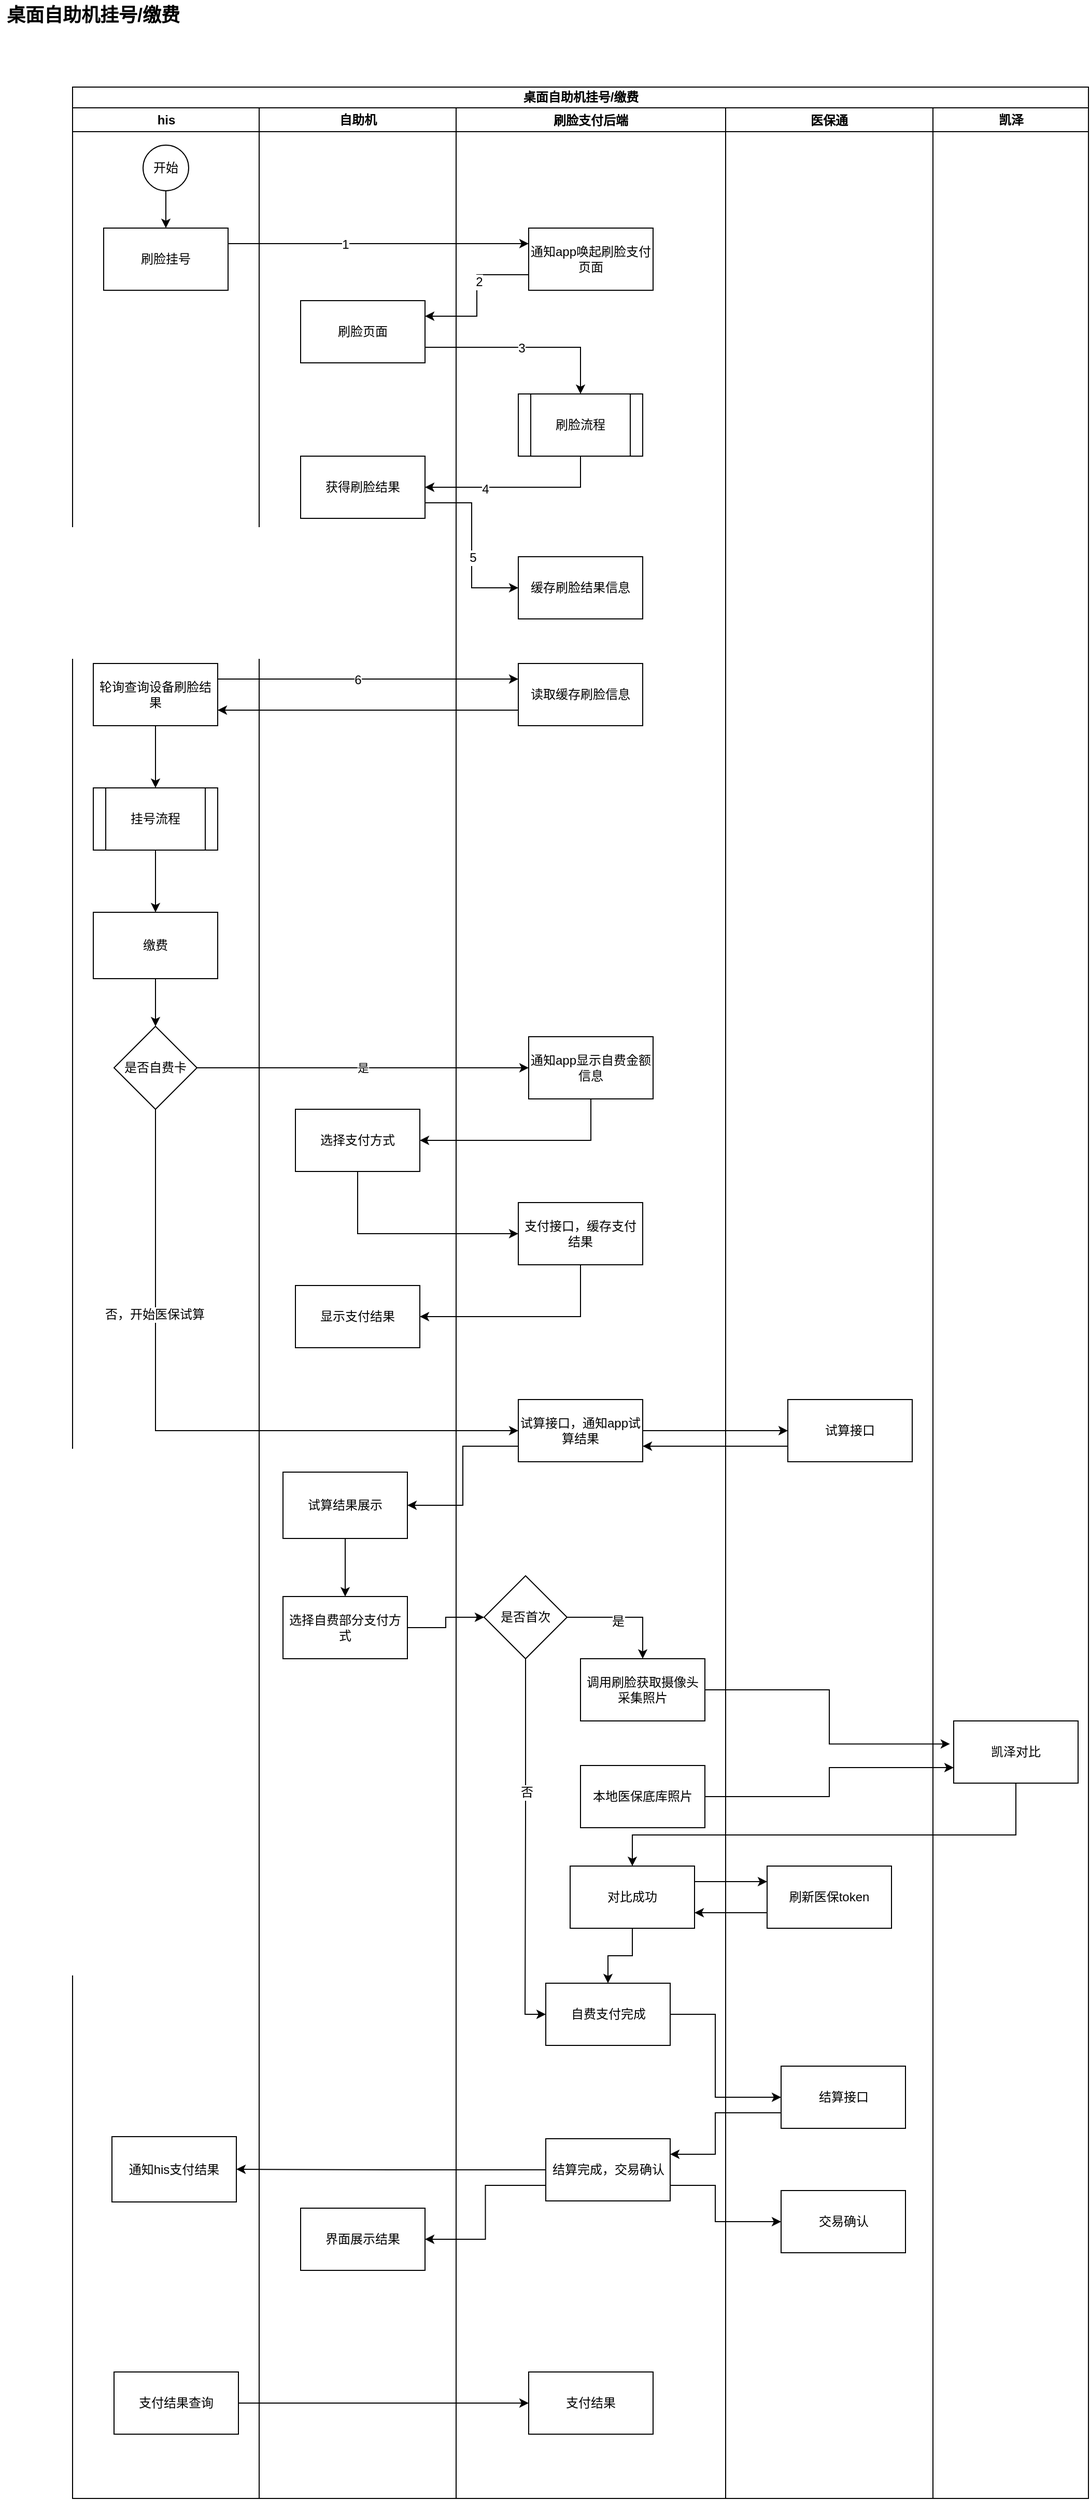 <mxfile version="10.9.0" type="github"><diagram id="r3EOaktFqGXG8IbKyNAc" name="第 1 页"><mxGraphModel dx="1250" dy="550" grid="1" gridSize="10" guides="1" tooltips="1" connect="1" arrows="1" fold="1" page="1" pageScale="1" pageWidth="827" pageHeight="1169" math="0" shadow="0"><root><mxCell id="0"/><mxCell id="1" parent="0"/><mxCell id="_RGcpOH1XkQSVSqZV-16-1" value="&lt;b&gt;&lt;font&gt;桌面自助机挂号/缴费&lt;/font&gt;&lt;/b&gt;" style="swimlane;html=1;childLayout=stackLayout;resizeParent=1;resizeParentMax=0;startSize=20;" vertex="1" parent="1"><mxGeometry x="90" y="104" width="980" height="2326" as="geometry"/></mxCell><mxCell id="_RGcpOH1XkQSVSqZV-16-2" value="his" style="swimlane;html=1;startSize=23;" vertex="1" parent="_RGcpOH1XkQSVSqZV-16-1"><mxGeometry y="20" width="180" height="2306" as="geometry"/></mxCell><mxCell id="_RGcpOH1XkQSVSqZV-16-12" style="edgeStyle=orthogonalEdgeStyle;rounded=0;orthogonalLoop=1;jettySize=auto;html=1;exitX=0.5;exitY=1;exitDx=0;exitDy=0;entryX=0.5;entryY=0;entryDx=0;entryDy=0;" edge="1" parent="_RGcpOH1XkQSVSqZV-16-2" source="_RGcpOH1XkQSVSqZV-16-10" target="_RGcpOH1XkQSVSqZV-16-11"><mxGeometry relative="1" as="geometry"/></mxCell><mxCell id="_RGcpOH1XkQSVSqZV-16-10" value="开始" style="ellipse;whiteSpace=wrap;html=1;aspect=fixed;" vertex="1" parent="_RGcpOH1XkQSVSqZV-16-2"><mxGeometry x="68" y="36" width="44" height="44" as="geometry"/></mxCell><mxCell id="_RGcpOH1XkQSVSqZV-16-11" value="刷脸挂号" style="rounded=0;whiteSpace=wrap;html=1;" vertex="1" parent="_RGcpOH1XkQSVSqZV-16-2"><mxGeometry x="30" y="116" width="120" height="60" as="geometry"/></mxCell><mxCell id="_RGcpOH1XkQSVSqZV-16-34" style="edgeStyle=orthogonalEdgeStyle;rounded=0;orthogonalLoop=1;jettySize=auto;html=1;exitX=0.5;exitY=1;exitDx=0;exitDy=0;entryX=0.5;entryY=0;entryDx=0;entryDy=0;" edge="1" parent="_RGcpOH1XkQSVSqZV-16-2" source="_RGcpOH1XkQSVSqZV-16-23" target="_RGcpOH1XkQSVSqZV-16-33"><mxGeometry relative="1" as="geometry"/></mxCell><mxCell id="_RGcpOH1XkQSVSqZV-16-23" value="轮询查询设备刷脸结果" style="rounded=0;whiteSpace=wrap;html=1;" vertex="1" parent="_RGcpOH1XkQSVSqZV-16-2"><mxGeometry x="20" y="536" width="120" height="60" as="geometry"/></mxCell><mxCell id="_RGcpOH1XkQSVSqZV-16-36" style="edgeStyle=orthogonalEdgeStyle;rounded=0;orthogonalLoop=1;jettySize=auto;html=1;exitX=0.5;exitY=1;exitDx=0;exitDy=0;" edge="1" parent="_RGcpOH1XkQSVSqZV-16-2" source="_RGcpOH1XkQSVSqZV-16-33" target="_RGcpOH1XkQSVSqZV-16-35"><mxGeometry relative="1" as="geometry"/></mxCell><mxCell id="_RGcpOH1XkQSVSqZV-16-33" value="挂号流程" style="shape=process;whiteSpace=wrap;html=1;backgroundOutline=1;" vertex="1" parent="_RGcpOH1XkQSVSqZV-16-2"><mxGeometry x="20" y="656" width="120" height="60" as="geometry"/></mxCell><mxCell id="_RGcpOH1XkQSVSqZV-16-38" style="edgeStyle=orthogonalEdgeStyle;rounded=0;orthogonalLoop=1;jettySize=auto;html=1;entryX=0.5;entryY=0;entryDx=0;entryDy=0;" edge="1" parent="_RGcpOH1XkQSVSqZV-16-2" source="_RGcpOH1XkQSVSqZV-16-35" target="_RGcpOH1XkQSVSqZV-16-37"><mxGeometry relative="1" as="geometry"/></mxCell><mxCell id="_RGcpOH1XkQSVSqZV-16-35" value="缴费" style="rounded=0;whiteSpace=wrap;html=1;" vertex="1" parent="_RGcpOH1XkQSVSqZV-16-2"><mxGeometry x="20" y="776" width="120" height="64" as="geometry"/></mxCell><mxCell id="_RGcpOH1XkQSVSqZV-16-37" value="是否自费卡" style="rhombus;whiteSpace=wrap;html=1;" vertex="1" parent="_RGcpOH1XkQSVSqZV-16-2"><mxGeometry x="40" y="886" width="80" height="80" as="geometry"/></mxCell><mxCell id="_RGcpOH1XkQSVSqZV-16-95" value="支付结果查询" style="rounded=0;whiteSpace=wrap;html=1;" vertex="1" parent="_RGcpOH1XkQSVSqZV-16-2"><mxGeometry x="40" y="2184" width="120" height="60" as="geometry"/></mxCell><mxCell id="_RGcpOH1XkQSVSqZV-16-3" value="自助机" style="swimlane;html=1;startSize=23;" vertex="1" parent="_RGcpOH1XkQSVSqZV-16-1"><mxGeometry x="180" y="20" width="190" height="2306" as="geometry"/></mxCell><mxCell id="_RGcpOH1XkQSVSqZV-16-15" value="刷脸页面" style="rounded=0;whiteSpace=wrap;html=1;" vertex="1" parent="_RGcpOH1XkQSVSqZV-16-3"><mxGeometry x="40" y="186" width="120" height="60" as="geometry"/></mxCell><mxCell id="_RGcpOH1XkQSVSqZV-16-19" value="获得刷脸结果" style="rounded=0;whiteSpace=wrap;html=1;" vertex="1" parent="_RGcpOH1XkQSVSqZV-16-3"><mxGeometry x="40" y="336" width="120" height="60" as="geometry"/></mxCell><mxCell id="_RGcpOH1XkQSVSqZV-16-41" value="选择支付方式" style="rounded=0;whiteSpace=wrap;html=1;" vertex="1" parent="_RGcpOH1XkQSVSqZV-16-3"><mxGeometry x="35" y="966" width="120" height="60" as="geometry"/></mxCell><mxCell id="_RGcpOH1XkQSVSqZV-16-45" value="显示支付结果" style="rounded=0;whiteSpace=wrap;html=1;" vertex="1" parent="_RGcpOH1XkQSVSqZV-16-3"><mxGeometry x="35" y="1136" width="120" height="60" as="geometry"/></mxCell><mxCell id="_RGcpOH1XkQSVSqZV-16-57" style="edgeStyle=orthogonalEdgeStyle;rounded=0;orthogonalLoop=1;jettySize=auto;html=1;exitX=0.5;exitY=1;exitDx=0;exitDy=0;entryX=0.5;entryY=0;entryDx=0;entryDy=0;" edge="1" parent="_RGcpOH1XkQSVSqZV-16-3" source="_RGcpOH1XkQSVSqZV-16-54" target="_RGcpOH1XkQSVSqZV-16-56"><mxGeometry relative="1" as="geometry"/></mxCell><mxCell id="_RGcpOH1XkQSVSqZV-16-54" value="试算结果展示" style="rounded=0;whiteSpace=wrap;html=1;" vertex="1" parent="_RGcpOH1XkQSVSqZV-16-3"><mxGeometry x="23" y="1316" width="120" height="64" as="geometry"/></mxCell><mxCell id="_RGcpOH1XkQSVSqZV-16-56" value="选择自费部分支付方式" style="rounded=0;whiteSpace=wrap;html=1;" vertex="1" parent="_RGcpOH1XkQSVSqZV-16-3"><mxGeometry x="23" y="1436" width="120" height="60" as="geometry"/></mxCell><mxCell id="_RGcpOH1XkQSVSqZV-16-93" value="界面展示结果" style="rounded=0;whiteSpace=wrap;html=1;" vertex="1" parent="_RGcpOH1XkQSVSqZV-16-3"><mxGeometry x="40" y="2026" width="120" height="60" as="geometry"/></mxCell><mxCell id="_RGcpOH1XkQSVSqZV-16-7" value="刷脸支付后端" style="swimlane;startSize=23;" vertex="1" parent="_RGcpOH1XkQSVSqZV-16-1"><mxGeometry x="370" y="20" width="260" height="2306" as="geometry"/></mxCell><mxCell id="_RGcpOH1XkQSVSqZV-16-13" value="通知app唤起刷脸支付页面" style="rounded=0;whiteSpace=wrap;html=1;" vertex="1" parent="_RGcpOH1XkQSVSqZV-16-7"><mxGeometry x="70" y="116" width="120" height="60" as="geometry"/></mxCell><mxCell id="_RGcpOH1XkQSVSqZV-16-17" value="刷脸流程" style="shape=process;whiteSpace=wrap;html=1;backgroundOutline=1;" vertex="1" parent="_RGcpOH1XkQSVSqZV-16-7"><mxGeometry x="60" y="276" width="120" height="60" as="geometry"/></mxCell><mxCell id="_RGcpOH1XkQSVSqZV-16-21" value="缓存刷脸结果信息" style="rounded=0;whiteSpace=wrap;html=1;" vertex="1" parent="_RGcpOH1XkQSVSqZV-16-7"><mxGeometry x="60" y="433" width="120" height="60" as="geometry"/></mxCell><mxCell id="_RGcpOH1XkQSVSqZV-16-24" value="读取缓存刷脸信息" style="rounded=0;whiteSpace=wrap;html=1;" vertex="1" parent="_RGcpOH1XkQSVSqZV-16-7"><mxGeometry x="60" y="536" width="120" height="60" as="geometry"/></mxCell><mxCell id="_RGcpOH1XkQSVSqZV-16-39" value="通知app显示自费金额信息" style="rounded=0;whiteSpace=wrap;html=1;" vertex="1" parent="_RGcpOH1XkQSVSqZV-16-7"><mxGeometry x="70" y="896" width="120" height="60" as="geometry"/></mxCell><mxCell id="_RGcpOH1XkQSVSqZV-16-43" value="支付接口，缓存支付结果" style="rounded=0;whiteSpace=wrap;html=1;" vertex="1" parent="_RGcpOH1XkQSVSqZV-16-7"><mxGeometry x="60" y="1056" width="120" height="60" as="geometry"/></mxCell><mxCell id="_RGcpOH1XkQSVSqZV-16-48" value="试算接口，通知app试算结果" style="rounded=0;whiteSpace=wrap;html=1;" vertex="1" parent="_RGcpOH1XkQSVSqZV-16-7"><mxGeometry x="60" y="1246" width="120" height="60" as="geometry"/></mxCell><mxCell id="_RGcpOH1XkQSVSqZV-16-58" value="自费支付完成" style="rounded=0;whiteSpace=wrap;html=1;" vertex="1" parent="_RGcpOH1XkQSVSqZV-16-7"><mxGeometry x="86.5" y="1809" width="120" height="60" as="geometry"/></mxCell><mxCell id="_RGcpOH1XkQSVSqZV-16-62" value="结算完成，交易确认" style="rounded=0;whiteSpace=wrap;html=1;" vertex="1" parent="_RGcpOH1XkQSVSqZV-16-7"><mxGeometry x="86.5" y="1959" width="120" height="60" as="geometry"/></mxCell><mxCell id="_RGcpOH1XkQSVSqZV-16-68" value="调用刷脸获取摄像头采集照片" style="rounded=0;whiteSpace=wrap;html=1;" vertex="1" parent="_RGcpOH1XkQSVSqZV-16-7"><mxGeometry x="120" y="1496" width="120" height="60" as="geometry"/></mxCell><mxCell id="_RGcpOH1XkQSVSqZV-16-71" style="edgeStyle=orthogonalEdgeStyle;rounded=0;orthogonalLoop=1;jettySize=auto;html=1;exitX=1;exitY=0.5;exitDx=0;exitDy=0;entryX=0.5;entryY=0;entryDx=0;entryDy=0;" edge="1" parent="_RGcpOH1XkQSVSqZV-16-7" source="_RGcpOH1XkQSVSqZV-16-70" target="_RGcpOH1XkQSVSqZV-16-68"><mxGeometry relative="1" as="geometry"/></mxCell><mxCell id="_RGcpOH1XkQSVSqZV-16-72" value="是" style="text;html=1;resizable=0;points=[];align=center;verticalAlign=middle;labelBackgroundColor=#ffffff;" vertex="1" connectable="0" parent="_RGcpOH1XkQSVSqZV-16-71"><mxGeometry x="-0.143" y="-4" relative="1" as="geometry"><mxPoint as="offset"/></mxGeometry></mxCell><mxCell id="_RGcpOH1XkQSVSqZV-16-74" style="edgeStyle=orthogonalEdgeStyle;rounded=0;orthogonalLoop=1;jettySize=auto;html=1;exitX=0.5;exitY=1;exitDx=0;exitDy=0;entryX=0;entryY=0.5;entryDx=0;entryDy=0;" edge="1" parent="_RGcpOH1XkQSVSqZV-16-7" source="_RGcpOH1XkQSVSqZV-16-70" target="_RGcpOH1XkQSVSqZV-16-58"><mxGeometry relative="1" as="geometry"/></mxCell><mxCell id="_RGcpOH1XkQSVSqZV-16-75" value="否" style="text;html=1;resizable=0;points=[];align=center;verticalAlign=middle;labelBackgroundColor=#ffffff;" vertex="1" connectable="0" parent="_RGcpOH1XkQSVSqZV-16-74"><mxGeometry x="-0.268" y="4" relative="1" as="geometry"><mxPoint x="-3" y="-4" as="offset"/></mxGeometry></mxCell><mxCell id="_RGcpOH1XkQSVSqZV-16-70" value="是否首次" style="rhombus;whiteSpace=wrap;html=1;" vertex="1" parent="_RGcpOH1XkQSVSqZV-16-7"><mxGeometry x="27" y="1416" width="80" height="80" as="geometry"/></mxCell><mxCell id="_RGcpOH1XkQSVSqZV-16-76" value="本地医保底库照片" style="rounded=0;whiteSpace=wrap;html=1;" vertex="1" parent="_RGcpOH1XkQSVSqZV-16-7"><mxGeometry x="120" y="1599" width="120" height="60" as="geometry"/></mxCell><mxCell id="_RGcpOH1XkQSVSqZV-16-90" style="edgeStyle=orthogonalEdgeStyle;rounded=0;orthogonalLoop=1;jettySize=auto;html=1;exitX=0.5;exitY=1;exitDx=0;exitDy=0;entryX=0.5;entryY=0;entryDx=0;entryDy=0;" edge="1" parent="_RGcpOH1XkQSVSqZV-16-7" source="_RGcpOH1XkQSVSqZV-16-81" target="_RGcpOH1XkQSVSqZV-16-58"><mxGeometry relative="1" as="geometry"/></mxCell><mxCell id="_RGcpOH1XkQSVSqZV-16-81" value="对比成功" style="rounded=0;whiteSpace=wrap;html=1;" vertex="1" parent="_RGcpOH1XkQSVSqZV-16-7"><mxGeometry x="110" y="1696" width="120" height="60" as="geometry"/></mxCell><mxCell id="_RGcpOH1XkQSVSqZV-16-96" value="支付结果" style="rounded=0;whiteSpace=wrap;html=1;" vertex="1" parent="_RGcpOH1XkQSVSqZV-16-7"><mxGeometry x="70" y="2184" width="120" height="60" as="geometry"/></mxCell><mxCell id="_RGcpOH1XkQSVSqZV-16-61" style="edgeStyle=orthogonalEdgeStyle;rounded=0;orthogonalLoop=1;jettySize=auto;html=1;exitX=1;exitY=0.5;exitDx=0;exitDy=0;entryX=0;entryY=0.5;entryDx=0;entryDy=0;" edge="1" parent="_RGcpOH1XkQSVSqZV-16-1" source="_RGcpOH1XkQSVSqZV-16-58" target="_RGcpOH1XkQSVSqZV-16-60"><mxGeometry relative="1" as="geometry"><Array as="points"><mxPoint x="620" y="1859"/><mxPoint x="620" y="1939"/></Array></mxGeometry></mxCell><mxCell id="_RGcpOH1XkQSVSqZV-16-63" style="edgeStyle=orthogonalEdgeStyle;rounded=0;orthogonalLoop=1;jettySize=auto;html=1;exitX=0;exitY=0.75;exitDx=0;exitDy=0;entryX=1;entryY=0.25;entryDx=0;entryDy=0;" edge="1" parent="_RGcpOH1XkQSVSqZV-16-1" source="_RGcpOH1XkQSVSqZV-16-60" target="_RGcpOH1XkQSVSqZV-16-62"><mxGeometry relative="1" as="geometry"><Array as="points"><mxPoint x="620" y="1954"/><mxPoint x="620" y="1994"/></Array></mxGeometry></mxCell><mxCell id="_RGcpOH1XkQSVSqZV-16-67" style="edgeStyle=orthogonalEdgeStyle;rounded=0;orthogonalLoop=1;jettySize=auto;html=1;exitX=1;exitY=0.75;exitDx=0;exitDy=0;entryX=0;entryY=0.5;entryDx=0;entryDy=0;" edge="1" parent="_RGcpOH1XkQSVSqZV-16-1" source="_RGcpOH1XkQSVSqZV-16-62" target="_RGcpOH1XkQSVSqZV-16-66"><mxGeometry relative="1" as="geometry"><Array as="points"><mxPoint x="620" y="2024"/><mxPoint x="620" y="2059"/></Array></mxGeometry></mxCell><mxCell id="_RGcpOH1XkQSVSqZV-16-8" value="医保通" style="swimlane;" vertex="1" parent="_RGcpOH1XkQSVSqZV-16-1"><mxGeometry x="630" y="20" width="200" height="2306" as="geometry"/></mxCell><mxCell id="_RGcpOH1XkQSVSqZV-16-51" value="试算接口" style="rounded=0;whiteSpace=wrap;html=1;" vertex="1" parent="_RGcpOH1XkQSVSqZV-16-8"><mxGeometry x="60" y="1246" width="120" height="60" as="geometry"/></mxCell><mxCell id="_RGcpOH1XkQSVSqZV-16-60" value="结算接口" style="rounded=0;whiteSpace=wrap;html=1;" vertex="1" parent="_RGcpOH1XkQSVSqZV-16-8"><mxGeometry x="53.5" y="1889" width="120" height="60" as="geometry"/></mxCell><mxCell id="_RGcpOH1XkQSVSqZV-16-66" value="交易确认" style="rounded=0;whiteSpace=wrap;html=1;" vertex="1" parent="_RGcpOH1XkQSVSqZV-16-8"><mxGeometry x="53.5" y="2009" width="120" height="60" as="geometry"/></mxCell><mxCell id="_RGcpOH1XkQSVSqZV-16-83" value="刷新医保token" style="rounded=0;whiteSpace=wrap;html=1;" vertex="1" parent="_RGcpOH1XkQSVSqZV-16-8"><mxGeometry x="40" y="1696" width="120" height="60" as="geometry"/></mxCell><mxCell id="_RGcpOH1XkQSVSqZV-16-4" value="凯泽" style="swimlane;html=1;startSize=23;" vertex="1" parent="_RGcpOH1XkQSVSqZV-16-1"><mxGeometry x="830" y="20" width="150" height="2306" as="geometry"/></mxCell><mxCell id="_RGcpOH1XkQSVSqZV-16-78" value="凯泽对比" style="rounded=0;whiteSpace=wrap;html=1;" vertex="1" parent="_RGcpOH1XkQSVSqZV-16-4"><mxGeometry x="20" y="1556" width="120" height="60" as="geometry"/></mxCell><mxCell id="_RGcpOH1XkQSVSqZV-16-14" style="edgeStyle=orthogonalEdgeStyle;rounded=0;orthogonalLoop=1;jettySize=auto;html=1;exitX=1;exitY=0.25;exitDx=0;exitDy=0;entryX=0;entryY=0.25;entryDx=0;entryDy=0;" edge="1" parent="_RGcpOH1XkQSVSqZV-16-1" source="_RGcpOH1XkQSVSqZV-16-11" target="_RGcpOH1XkQSVSqZV-16-13"><mxGeometry relative="1" as="geometry"/></mxCell><mxCell id="_RGcpOH1XkQSVSqZV-16-27" value="1" style="text;html=1;resizable=0;points=[];align=center;verticalAlign=middle;labelBackgroundColor=#ffffff;" vertex="1" connectable="0" parent="_RGcpOH1XkQSVSqZV-16-14"><mxGeometry x="-0.225" y="-1" relative="1" as="geometry"><mxPoint as="offset"/></mxGeometry></mxCell><mxCell id="_RGcpOH1XkQSVSqZV-16-16" style="edgeStyle=orthogonalEdgeStyle;rounded=0;orthogonalLoop=1;jettySize=auto;html=1;exitX=0;exitY=0.75;exitDx=0;exitDy=0;entryX=1;entryY=0.25;entryDx=0;entryDy=0;" edge="1" parent="_RGcpOH1XkQSVSqZV-16-1" source="_RGcpOH1XkQSVSqZV-16-13" target="_RGcpOH1XkQSVSqZV-16-15"><mxGeometry relative="1" as="geometry"/></mxCell><mxCell id="_RGcpOH1XkQSVSqZV-16-28" value="2" style="text;html=1;resizable=0;points=[];align=center;verticalAlign=middle;labelBackgroundColor=#ffffff;" vertex="1" connectable="0" parent="_RGcpOH1XkQSVSqZV-16-16"><mxGeometry x="-0.306" y="7" relative="1" as="geometry"><mxPoint as="offset"/></mxGeometry></mxCell><mxCell id="_RGcpOH1XkQSVSqZV-16-18" style="edgeStyle=orthogonalEdgeStyle;rounded=0;orthogonalLoop=1;jettySize=auto;html=1;exitX=1;exitY=0.75;exitDx=0;exitDy=0;entryX=0.5;entryY=0;entryDx=0;entryDy=0;" edge="1" parent="_RGcpOH1XkQSVSqZV-16-1" source="_RGcpOH1XkQSVSqZV-16-15" target="_RGcpOH1XkQSVSqZV-16-17"><mxGeometry relative="1" as="geometry"/></mxCell><mxCell id="_RGcpOH1XkQSVSqZV-16-29" value="3" style="text;html=1;resizable=0;points=[];align=center;verticalAlign=middle;labelBackgroundColor=#ffffff;" vertex="1" connectable="0" parent="_RGcpOH1XkQSVSqZV-16-18"><mxGeometry x="-0.052" y="-1" relative="1" as="geometry"><mxPoint as="offset"/></mxGeometry></mxCell><mxCell id="_RGcpOH1XkQSVSqZV-16-20" style="edgeStyle=orthogonalEdgeStyle;rounded=0;orthogonalLoop=1;jettySize=auto;html=1;exitX=0.5;exitY=1;exitDx=0;exitDy=0;entryX=1;entryY=0.5;entryDx=0;entryDy=0;" edge="1" parent="_RGcpOH1XkQSVSqZV-16-1" source="_RGcpOH1XkQSVSqZV-16-17" target="_RGcpOH1XkQSVSqZV-16-19"><mxGeometry relative="1" as="geometry"/></mxCell><mxCell id="_RGcpOH1XkQSVSqZV-16-30" value="4" style="text;html=1;resizable=0;points=[];align=center;verticalAlign=middle;labelBackgroundColor=#ffffff;" vertex="1" connectable="0" parent="_RGcpOH1XkQSVSqZV-16-20"><mxGeometry x="0.362" y="2" relative="1" as="geometry"><mxPoint as="offset"/></mxGeometry></mxCell><mxCell id="_RGcpOH1XkQSVSqZV-16-22" style="edgeStyle=orthogonalEdgeStyle;rounded=0;orthogonalLoop=1;jettySize=auto;html=1;exitX=1;exitY=0.75;exitDx=0;exitDy=0;entryX=0;entryY=0.5;entryDx=0;entryDy=0;" edge="1" parent="_RGcpOH1XkQSVSqZV-16-1" source="_RGcpOH1XkQSVSqZV-16-19" target="_RGcpOH1XkQSVSqZV-16-21"><mxGeometry relative="1" as="geometry"/></mxCell><mxCell id="_RGcpOH1XkQSVSqZV-16-31" value="5" style="text;html=1;resizable=0;points=[];align=center;verticalAlign=middle;labelBackgroundColor=#ffffff;" vertex="1" connectable="0" parent="_RGcpOH1XkQSVSqZV-16-22"><mxGeometry x="0.135" y="1" relative="1" as="geometry"><mxPoint as="offset"/></mxGeometry></mxCell><mxCell id="_RGcpOH1XkQSVSqZV-16-25" style="edgeStyle=orthogonalEdgeStyle;rounded=0;orthogonalLoop=1;jettySize=auto;html=1;exitX=1;exitY=0.25;exitDx=0;exitDy=0;entryX=0;entryY=0.25;entryDx=0;entryDy=0;" edge="1" parent="_RGcpOH1XkQSVSqZV-16-1" source="_RGcpOH1XkQSVSqZV-16-23" target="_RGcpOH1XkQSVSqZV-16-24"><mxGeometry relative="1" as="geometry"/></mxCell><mxCell id="_RGcpOH1XkQSVSqZV-16-32" value="6" style="text;html=1;resizable=0;points=[];align=center;verticalAlign=middle;labelBackgroundColor=#ffffff;" vertex="1" connectable="0" parent="_RGcpOH1XkQSVSqZV-16-25"><mxGeometry x="-0.073" y="-1" relative="1" as="geometry"><mxPoint as="offset"/></mxGeometry></mxCell><mxCell id="_RGcpOH1XkQSVSqZV-16-26" style="edgeStyle=orthogonalEdgeStyle;rounded=0;orthogonalLoop=1;jettySize=auto;html=1;exitX=0;exitY=0.75;exitDx=0;exitDy=0;entryX=1;entryY=0.75;entryDx=0;entryDy=0;" edge="1" parent="_RGcpOH1XkQSVSqZV-16-1" source="_RGcpOH1XkQSVSqZV-16-24" target="_RGcpOH1XkQSVSqZV-16-23"><mxGeometry relative="1" as="geometry"/></mxCell><mxCell id="_RGcpOH1XkQSVSqZV-16-40" value="是" style="edgeStyle=orthogonalEdgeStyle;rounded=0;orthogonalLoop=1;jettySize=auto;html=1;exitX=1;exitY=0.5;exitDx=0;exitDy=0;entryX=0;entryY=0.5;entryDx=0;entryDy=0;" edge="1" parent="_RGcpOH1XkQSVSqZV-16-1" source="_RGcpOH1XkQSVSqZV-16-37" target="_RGcpOH1XkQSVSqZV-16-39"><mxGeometry relative="1" as="geometry"/></mxCell><mxCell id="_RGcpOH1XkQSVSqZV-16-42" style="edgeStyle=orthogonalEdgeStyle;rounded=0;orthogonalLoop=1;jettySize=auto;html=1;exitX=0.5;exitY=1;exitDx=0;exitDy=0;entryX=1;entryY=0.5;entryDx=0;entryDy=0;" edge="1" parent="_RGcpOH1XkQSVSqZV-16-1" source="_RGcpOH1XkQSVSqZV-16-39" target="_RGcpOH1XkQSVSqZV-16-41"><mxGeometry relative="1" as="geometry"/></mxCell><mxCell id="_RGcpOH1XkQSVSqZV-16-44" style="edgeStyle=orthogonalEdgeStyle;rounded=0;orthogonalLoop=1;jettySize=auto;html=1;exitX=0.5;exitY=1;exitDx=0;exitDy=0;entryX=0;entryY=0.5;entryDx=0;entryDy=0;" edge="1" parent="_RGcpOH1XkQSVSqZV-16-1" source="_RGcpOH1XkQSVSqZV-16-41" target="_RGcpOH1XkQSVSqZV-16-43"><mxGeometry relative="1" as="geometry"/></mxCell><mxCell id="_RGcpOH1XkQSVSqZV-16-46" style="edgeStyle=orthogonalEdgeStyle;rounded=0;orthogonalLoop=1;jettySize=auto;html=1;exitX=0.5;exitY=1;exitDx=0;exitDy=0;entryX=1;entryY=0.5;entryDx=0;entryDy=0;" edge="1" parent="_RGcpOH1XkQSVSqZV-16-1" source="_RGcpOH1XkQSVSqZV-16-43" target="_RGcpOH1XkQSVSqZV-16-45"><mxGeometry relative="1" as="geometry"/></mxCell><mxCell id="_RGcpOH1XkQSVSqZV-16-49" style="edgeStyle=orthogonalEdgeStyle;rounded=0;orthogonalLoop=1;jettySize=auto;html=1;exitX=0.5;exitY=1;exitDx=0;exitDy=0;entryX=0;entryY=0.5;entryDx=0;entryDy=0;" edge="1" parent="_RGcpOH1XkQSVSqZV-16-1" source="_RGcpOH1XkQSVSqZV-16-37" target="_RGcpOH1XkQSVSqZV-16-48"><mxGeometry relative="1" as="geometry"/></mxCell><mxCell id="_RGcpOH1XkQSVSqZV-16-50" value="否，开始医保试算" style="text;html=1;resizable=0;points=[];align=center;verticalAlign=middle;labelBackgroundColor=#ffffff;" vertex="1" connectable="0" parent="_RGcpOH1XkQSVSqZV-16-49"><mxGeometry x="-0.4" y="-1" relative="1" as="geometry"><mxPoint as="offset"/></mxGeometry></mxCell><mxCell id="_RGcpOH1XkQSVSqZV-16-52" style="edgeStyle=orthogonalEdgeStyle;rounded=0;orthogonalLoop=1;jettySize=auto;html=1;entryX=0;entryY=0.5;entryDx=0;entryDy=0;" edge="1" parent="_RGcpOH1XkQSVSqZV-16-1" source="_RGcpOH1XkQSVSqZV-16-48" target="_RGcpOH1XkQSVSqZV-16-51"><mxGeometry relative="1" as="geometry"/></mxCell><mxCell id="_RGcpOH1XkQSVSqZV-16-53" style="edgeStyle=orthogonalEdgeStyle;rounded=0;orthogonalLoop=1;jettySize=auto;html=1;exitX=0;exitY=0.75;exitDx=0;exitDy=0;entryX=1;entryY=0.75;entryDx=0;entryDy=0;" edge="1" parent="_RGcpOH1XkQSVSqZV-16-1" source="_RGcpOH1XkQSVSqZV-16-51" target="_RGcpOH1XkQSVSqZV-16-48"><mxGeometry relative="1" as="geometry"/></mxCell><mxCell id="_RGcpOH1XkQSVSqZV-16-55" style="edgeStyle=orthogonalEdgeStyle;rounded=0;orthogonalLoop=1;jettySize=auto;html=1;exitX=0;exitY=0.75;exitDx=0;exitDy=0;entryX=1;entryY=0.5;entryDx=0;entryDy=0;" edge="1" parent="_RGcpOH1XkQSVSqZV-16-1" source="_RGcpOH1XkQSVSqZV-16-48" target="_RGcpOH1XkQSVSqZV-16-54"><mxGeometry relative="1" as="geometry"/></mxCell><mxCell id="_RGcpOH1XkQSVSqZV-16-73" style="edgeStyle=orthogonalEdgeStyle;rounded=0;orthogonalLoop=1;jettySize=auto;html=1;exitX=1;exitY=0.5;exitDx=0;exitDy=0;entryX=0;entryY=0.5;entryDx=0;entryDy=0;" edge="1" parent="_RGcpOH1XkQSVSqZV-16-1" source="_RGcpOH1XkQSVSqZV-16-56" target="_RGcpOH1XkQSVSqZV-16-70"><mxGeometry relative="1" as="geometry"/></mxCell><mxCell id="_RGcpOH1XkQSVSqZV-16-79" style="edgeStyle=orthogonalEdgeStyle;rounded=0;orthogonalLoop=1;jettySize=auto;html=1;exitX=1;exitY=0.5;exitDx=0;exitDy=0;entryX=-0.03;entryY=0.37;entryDx=0;entryDy=0;entryPerimeter=0;" edge="1" parent="_RGcpOH1XkQSVSqZV-16-1" source="_RGcpOH1XkQSVSqZV-16-68" target="_RGcpOH1XkQSVSqZV-16-78"><mxGeometry relative="1" as="geometry"/></mxCell><mxCell id="_RGcpOH1XkQSVSqZV-16-80" style="edgeStyle=orthogonalEdgeStyle;rounded=0;orthogonalLoop=1;jettySize=auto;html=1;exitX=1;exitY=0.5;exitDx=0;exitDy=0;entryX=0;entryY=0.75;entryDx=0;entryDy=0;" edge="1" parent="_RGcpOH1XkQSVSqZV-16-1" source="_RGcpOH1XkQSVSqZV-16-76" target="_RGcpOH1XkQSVSqZV-16-78"><mxGeometry relative="1" as="geometry"/></mxCell><mxCell id="_RGcpOH1XkQSVSqZV-16-82" style="edgeStyle=orthogonalEdgeStyle;rounded=0;orthogonalLoop=1;jettySize=auto;html=1;exitX=0.5;exitY=1;exitDx=0;exitDy=0;" edge="1" parent="_RGcpOH1XkQSVSqZV-16-1" source="_RGcpOH1XkQSVSqZV-16-78" target="_RGcpOH1XkQSVSqZV-16-81"><mxGeometry relative="1" as="geometry"><Array as="points"><mxPoint x="910" y="1686"/><mxPoint x="540" y="1686"/></Array></mxGeometry></mxCell><mxCell id="_RGcpOH1XkQSVSqZV-16-88" style="edgeStyle=orthogonalEdgeStyle;rounded=0;orthogonalLoop=1;jettySize=auto;html=1;exitX=1;exitY=0.25;exitDx=0;exitDy=0;entryX=0;entryY=0.25;entryDx=0;entryDy=0;" edge="1" parent="_RGcpOH1XkQSVSqZV-16-1" source="_RGcpOH1XkQSVSqZV-16-81" target="_RGcpOH1XkQSVSqZV-16-83"><mxGeometry relative="1" as="geometry"/></mxCell><mxCell id="_RGcpOH1XkQSVSqZV-16-89" style="edgeStyle=orthogonalEdgeStyle;rounded=0;orthogonalLoop=1;jettySize=auto;html=1;exitX=0;exitY=0.75;exitDx=0;exitDy=0;entryX=1;entryY=0.75;entryDx=0;entryDy=0;" edge="1" parent="_RGcpOH1XkQSVSqZV-16-1" source="_RGcpOH1XkQSVSqZV-16-83" target="_RGcpOH1XkQSVSqZV-16-81"><mxGeometry relative="1" as="geometry"/></mxCell><mxCell id="_RGcpOH1XkQSVSqZV-16-94" style="edgeStyle=orthogonalEdgeStyle;rounded=0;orthogonalLoop=1;jettySize=auto;html=1;exitX=0;exitY=0.75;exitDx=0;exitDy=0;entryX=1;entryY=0.5;entryDx=0;entryDy=0;" edge="1" parent="_RGcpOH1XkQSVSqZV-16-1" source="_RGcpOH1XkQSVSqZV-16-62" target="_RGcpOH1XkQSVSqZV-16-93"><mxGeometry relative="1" as="geometry"/></mxCell><mxCell id="_RGcpOH1XkQSVSqZV-16-97" style="edgeStyle=orthogonalEdgeStyle;rounded=0;orthogonalLoop=1;jettySize=auto;html=1;exitX=1;exitY=0.5;exitDx=0;exitDy=0;entryX=0;entryY=0.5;entryDx=0;entryDy=0;" edge="1" parent="_RGcpOH1XkQSVSqZV-16-1" source="_RGcpOH1XkQSVSqZV-16-95" target="_RGcpOH1XkQSVSqZV-16-96"><mxGeometry relative="1" as="geometry"/></mxCell><mxCell id="_RGcpOH1XkQSVSqZV-16-5" value="&lt;b&gt;&lt;font style=&quot;font-size: 18px&quot;&gt;桌面自助机挂号/缴费&lt;/font&gt;&lt;/b&gt;" style="text;html=1;strokeColor=none;fillColor=none;align=center;verticalAlign=middle;whiteSpace=wrap;rounded=0;" vertex="1" parent="1"><mxGeometry x="20" y="20" width="180" height="30" as="geometry"/></mxCell><mxCell id="_RGcpOH1XkQSVSqZV-16-91" style="edgeStyle=orthogonalEdgeStyle;rounded=0;orthogonalLoop=1;jettySize=auto;html=1;exitX=0;exitY=0.5;exitDx=0;exitDy=0;" edge="1" parent="1" source="_RGcpOH1XkQSVSqZV-16-62" target="_RGcpOH1XkQSVSqZV-16-92"><mxGeometry relative="1" as="geometry"><mxPoint x="220" y="2113" as="targetPoint"/></mxGeometry></mxCell><mxCell id="_RGcpOH1XkQSVSqZV-16-92" value="通知his支付结果" style="rounded=0;whiteSpace=wrap;html=1;" vertex="1" parent="1"><mxGeometry x="128" y="2081" width="120" height="63" as="geometry"/></mxCell></root></mxGraphModel></diagram></mxfile>